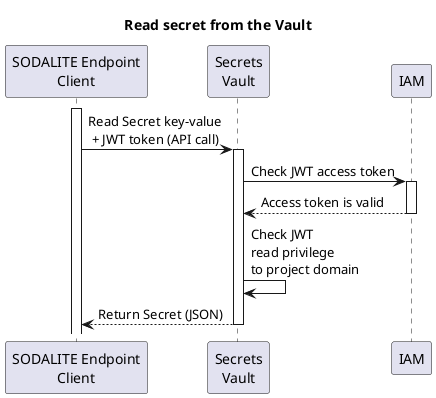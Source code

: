 @startuml
hide unlinked
title Read secret from the Vault
participant "SODALITE Endpoint\nClient" as client
participant "Secrets\nVault" as secretstore
participant "IAM" as IAM


activate client
client->secretstore: Read Secret key-value\n + JWT token (API call)
activate secretstore
secretstore->IAM: Check JWT access token
activate IAM
IAM-->secretstore: Access token is valid
deactivate IAM
secretstore->secretstore: Check JWT\nread privilege\nto project domain
secretstore-->client: Return Secret (JSON)
deactivate secretstore




@enduml
